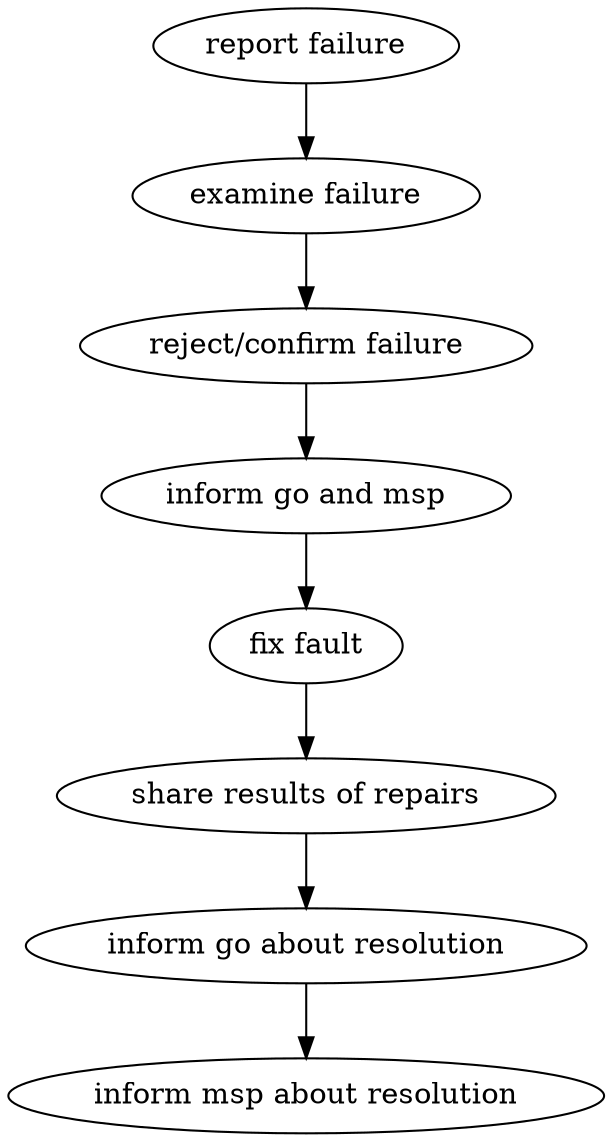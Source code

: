 strict digraph "doc-10.10" {
	graph [name="doc-10.10"];
	"report failure"	[attrs="{'type': 'Activity', 'label': 'report failure'}"];
	"examine failure"	[attrs="{'type': 'Activity', 'label': 'examine failure'}"];
	"report failure" -> "examine failure"	[attrs="{'type': 'flow', 'label': 'flow'}"];
	"reject/confirm failure"	[attrs="{'type': 'Activity', 'label': 'reject/confirm failure'}"];
	"examine failure" -> "reject/confirm failure"	[attrs="{'type': 'flow', 'label': 'flow'}"];
	"inform go and msp"	[attrs="{'type': 'Activity', 'label': 'inform go and msp'}"];
	"reject/confirm failure" -> "inform go and msp"	[attrs="{'type': 'flow', 'label': 'flow'}"];
	"fix fault"	[attrs="{'type': 'Activity', 'label': 'fix fault'}"];
	"inform go and msp" -> "fix fault"	[attrs="{'type': 'flow', 'label': 'flow'}"];
	"share results of repairs"	[attrs="{'type': 'Activity', 'label': 'share results of repairs'}"];
	"fix fault" -> "share results of repairs"	[attrs="{'type': 'flow', 'label': 'flow'}"];
	"inform go about resolution"	[attrs="{'type': 'Activity', 'label': 'inform go about resolution'}"];
	"share results of repairs" -> "inform go about resolution"	[attrs="{'type': 'flow', 'label': 'flow'}"];
	"inform msp about resolution"	[attrs="{'type': 'Activity', 'label': 'inform msp about resolution'}"];
	"inform go about resolution" -> "inform msp about resolution"	[attrs="{'type': 'flow', 'label': 'flow'}"];
}
